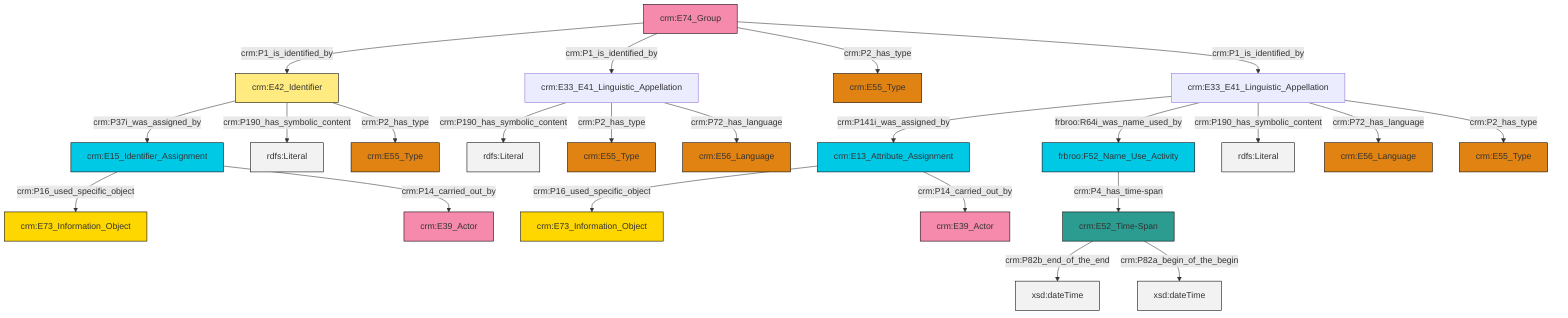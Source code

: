 graph TD
classDef Literal fill:#f2f2f2,stroke:#000000;
classDef CRM_Entity fill:#FFFFFF,stroke:#000000;
classDef Temporal_Entity fill:#00C9E6, stroke:#000000;
classDef Type fill:#E18312, stroke:#000000;
classDef Time-Span fill:#2C9C91, stroke:#000000;
classDef Appellation fill:#FFEB7F, stroke:#000000;
classDef Place fill:#008836, stroke:#000000;
classDef Persistent_Item fill:#B266B2, stroke:#000000;
classDef Conceptual_Object fill:#FFD700, stroke:#000000;
classDef Physical_Thing fill:#D2B48C, stroke:#000000;
classDef Actor fill:#f58aad, stroke:#000000;
classDef PC_Classes fill:#4ce600, stroke:#000000;
classDef Multi fill:#cccccc,stroke:#000000;

2["crm:E33_E41_Linguistic_Appellation"]:::Default -->|crm:P141i_was_assigned_by| 3["crm:E13_Attribute_Assignment"]:::Temporal_Entity
0["crm:E74_Group"]:::Actor -->|crm:P1_is_identified_by| 6["crm:E42_Identifier"]:::Appellation
2["crm:E33_E41_Linguistic_Appellation"]:::Default -->|frbroo:R64i_was_name_used_by| 11["frbroo:F52_Name_Use_Activity"]:::Temporal_Entity
6["crm:E42_Identifier"]:::Appellation -->|crm:P37i_was_assigned_by| 13["crm:E15_Identifier_Assignment"]:::Temporal_Entity
14["crm:E33_E41_Linguistic_Appellation"]:::Default -->|crm:P190_has_symbolic_content| 15[rdfs:Literal]:::Literal
14["crm:E33_E41_Linguistic_Appellation"]:::Default -->|crm:P2_has_type| 16["crm:E55_Type"]:::Type
11["frbroo:F52_Name_Use_Activity"]:::Temporal_Entity -->|crm:P4_has_time-span| 17["crm:E52_Time-Span"]:::Time-Span
3["crm:E13_Attribute_Assignment"]:::Temporal_Entity -->|crm:P16_used_specific_object| 9["crm:E73_Information_Object"]:::Conceptual_Object
17["crm:E52_Time-Span"]:::Time-Span -->|crm:P82b_end_of_the_end| 18[xsd:dateTime]:::Literal
13["crm:E15_Identifier_Assignment"]:::Temporal_Entity -->|crm:P16_used_specific_object| 19["crm:E73_Information_Object"]:::Conceptual_Object
2["crm:E33_E41_Linguistic_Appellation"]:::Default -->|crm:P190_has_symbolic_content| 26[rdfs:Literal]:::Literal
3["crm:E13_Attribute_Assignment"]:::Temporal_Entity -->|crm:P14_carried_out_by| 4["crm:E39_Actor"]:::Actor
13["crm:E15_Identifier_Assignment"]:::Temporal_Entity -->|crm:P14_carried_out_by| 7["crm:E39_Actor"]:::Actor
2["crm:E33_E41_Linguistic_Appellation"]:::Default -->|crm:P72_has_language| 29["crm:E56_Language"]:::Type
0["crm:E74_Group"]:::Actor -->|crm:P1_is_identified_by| 14["crm:E33_E41_Linguistic_Appellation"]:::Default
2["crm:E33_E41_Linguistic_Appellation"]:::Default -->|crm:P2_has_type| 27["crm:E55_Type"]:::Type
6["crm:E42_Identifier"]:::Appellation -->|crm:P190_has_symbolic_content| 38[rdfs:Literal]:::Literal
0["crm:E74_Group"]:::Actor -->|crm:P2_has_type| 36["crm:E55_Type"]:::Type
14["crm:E33_E41_Linguistic_Appellation"]:::Default -->|crm:P72_has_language| 20["crm:E56_Language"]:::Type
17["crm:E52_Time-Span"]:::Time-Span -->|crm:P82a_begin_of_the_begin| 40[xsd:dateTime]:::Literal
6["crm:E42_Identifier"]:::Appellation -->|crm:P2_has_type| 30["crm:E55_Type"]:::Type
0["crm:E74_Group"]:::Actor -->|crm:P1_is_identified_by| 2["crm:E33_E41_Linguistic_Appellation"]:::Default